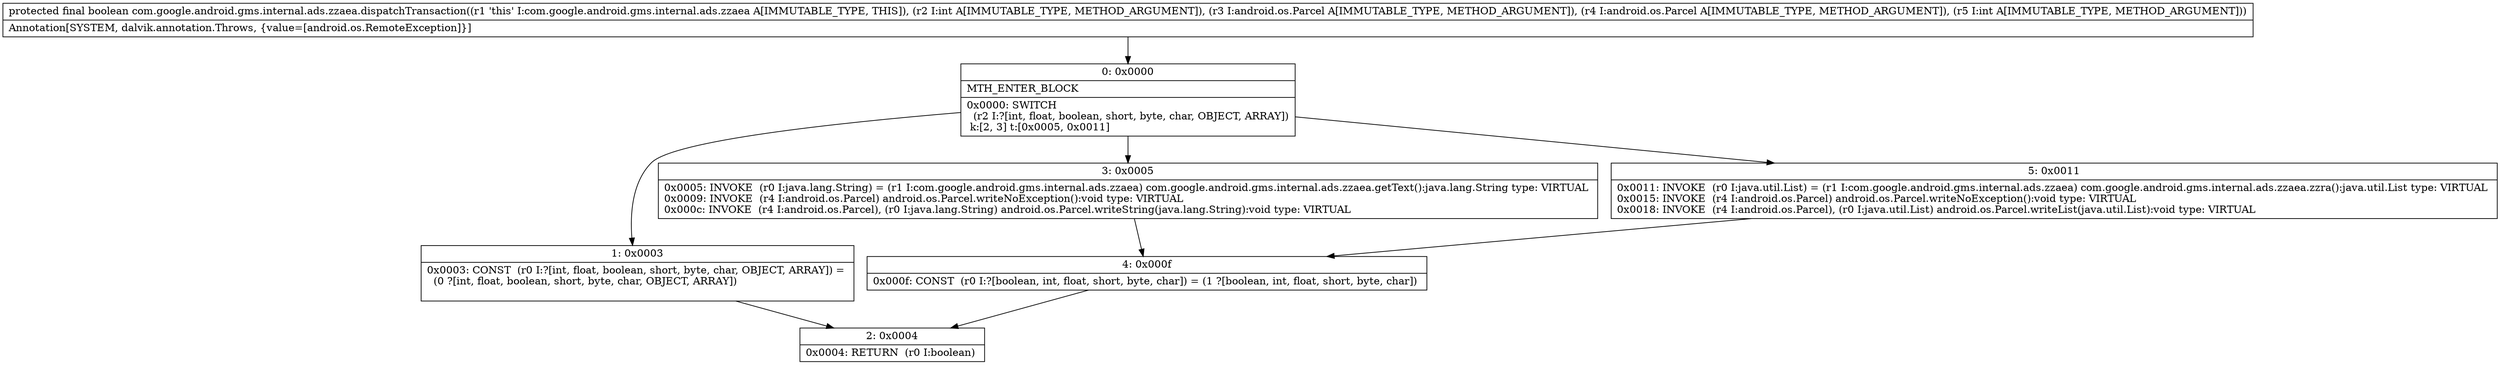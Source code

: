 digraph "CFG forcom.google.android.gms.internal.ads.zzaea.dispatchTransaction(ILandroid\/os\/Parcel;Landroid\/os\/Parcel;I)Z" {
Node_0 [shape=record,label="{0\:\ 0x0000|MTH_ENTER_BLOCK\l|0x0000: SWITCH  \l  (r2 I:?[int, float, boolean, short, byte, char, OBJECT, ARRAY])\l k:[2, 3] t:[0x0005, 0x0011] \l}"];
Node_1 [shape=record,label="{1\:\ 0x0003|0x0003: CONST  (r0 I:?[int, float, boolean, short, byte, char, OBJECT, ARRAY]) = \l  (0 ?[int, float, boolean, short, byte, char, OBJECT, ARRAY])\l \l}"];
Node_2 [shape=record,label="{2\:\ 0x0004|0x0004: RETURN  (r0 I:boolean) \l}"];
Node_3 [shape=record,label="{3\:\ 0x0005|0x0005: INVOKE  (r0 I:java.lang.String) = (r1 I:com.google.android.gms.internal.ads.zzaea) com.google.android.gms.internal.ads.zzaea.getText():java.lang.String type: VIRTUAL \l0x0009: INVOKE  (r4 I:android.os.Parcel) android.os.Parcel.writeNoException():void type: VIRTUAL \l0x000c: INVOKE  (r4 I:android.os.Parcel), (r0 I:java.lang.String) android.os.Parcel.writeString(java.lang.String):void type: VIRTUAL \l}"];
Node_4 [shape=record,label="{4\:\ 0x000f|0x000f: CONST  (r0 I:?[boolean, int, float, short, byte, char]) = (1 ?[boolean, int, float, short, byte, char]) \l}"];
Node_5 [shape=record,label="{5\:\ 0x0011|0x0011: INVOKE  (r0 I:java.util.List) = (r1 I:com.google.android.gms.internal.ads.zzaea) com.google.android.gms.internal.ads.zzaea.zzra():java.util.List type: VIRTUAL \l0x0015: INVOKE  (r4 I:android.os.Parcel) android.os.Parcel.writeNoException():void type: VIRTUAL \l0x0018: INVOKE  (r4 I:android.os.Parcel), (r0 I:java.util.List) android.os.Parcel.writeList(java.util.List):void type: VIRTUAL \l}"];
MethodNode[shape=record,label="{protected final boolean com.google.android.gms.internal.ads.zzaea.dispatchTransaction((r1 'this' I:com.google.android.gms.internal.ads.zzaea A[IMMUTABLE_TYPE, THIS]), (r2 I:int A[IMMUTABLE_TYPE, METHOD_ARGUMENT]), (r3 I:android.os.Parcel A[IMMUTABLE_TYPE, METHOD_ARGUMENT]), (r4 I:android.os.Parcel A[IMMUTABLE_TYPE, METHOD_ARGUMENT]), (r5 I:int A[IMMUTABLE_TYPE, METHOD_ARGUMENT]))  | Annotation[SYSTEM, dalvik.annotation.Throws, \{value=[android.os.RemoteException]\}]\l}"];
MethodNode -> Node_0;
Node_0 -> Node_1;
Node_0 -> Node_3;
Node_0 -> Node_5;
Node_1 -> Node_2;
Node_3 -> Node_4;
Node_4 -> Node_2;
Node_5 -> Node_4;
}


